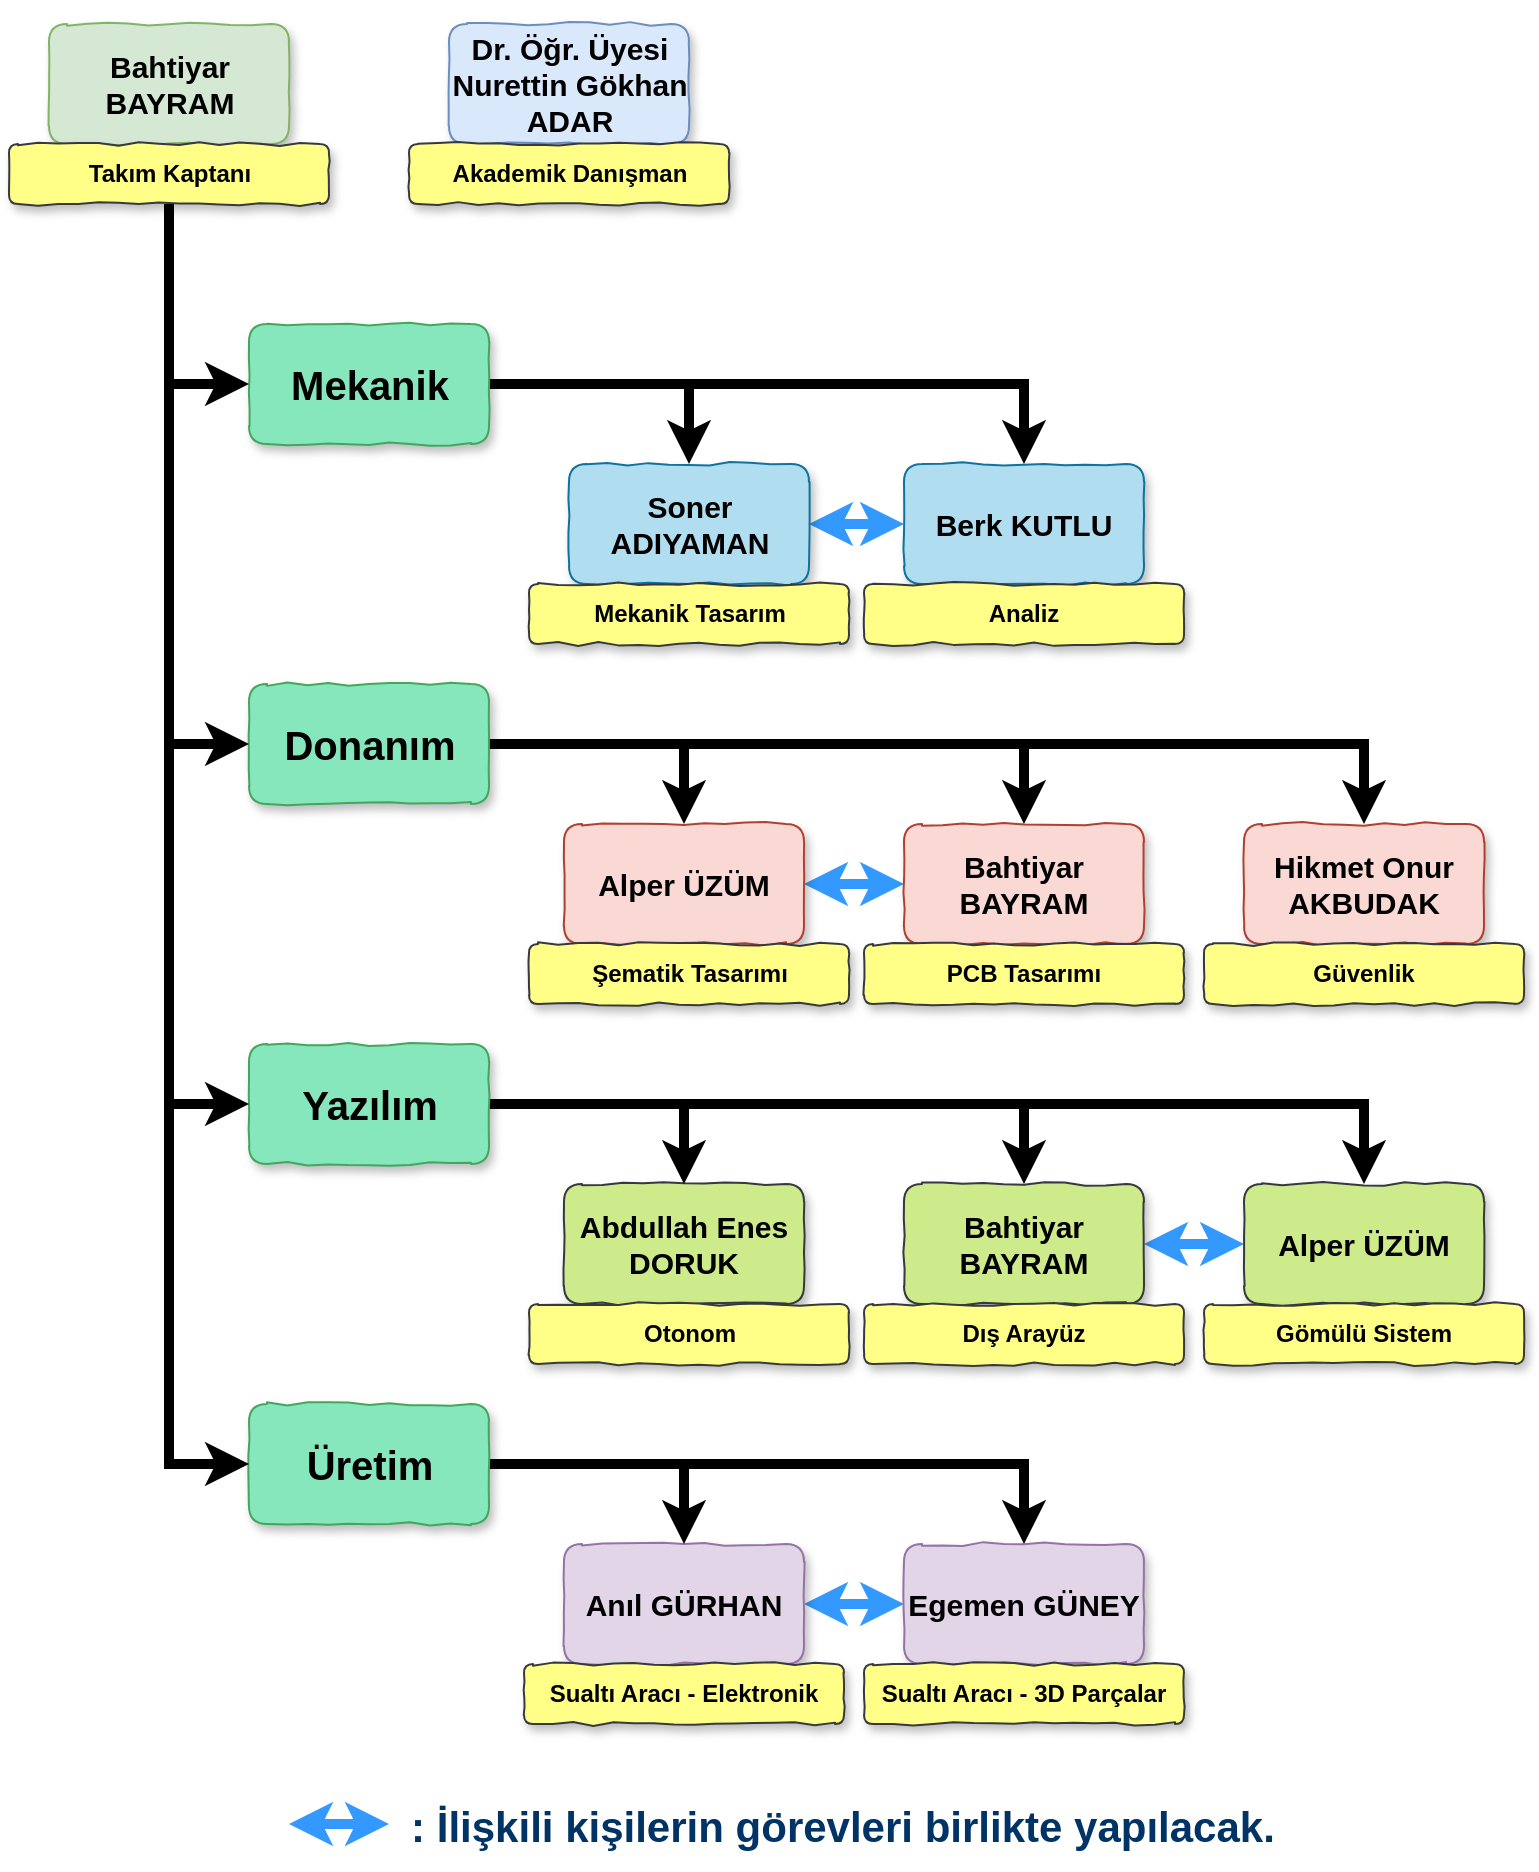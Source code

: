 <mxfile version="10.9.6" type="device"><diagram id="C1ubX1ayVTKRYVlZ-g-C" name="Page-1"><mxGraphModel dx="852" dy="496" grid="1" gridSize="10" guides="1" tooltips="1" connect="1" arrows="1" fold="1" page="1" pageScale="1" pageWidth="827" pageHeight="1169" math="0" shadow="0"><root><mxCell id="0"/><mxCell id="1" parent="0"/><mxCell id="Lnk-ViCKK-x3wCL_OROR-1" value="&lt;b&gt;&lt;font style=&quot;font-size: 15px&quot;&gt;Bahtiyar BAYRAM&lt;/font&gt;&lt;/b&gt;" style="rounded=1;whiteSpace=wrap;html=1;fillColor=#d5e8d4;strokeColor=#82b366;shadow=1;comic=1;" parent="1" vertex="1"><mxGeometry x="51.5" y="150" width="120" height="60" as="geometry"/></mxCell><mxCell id="Lnk-ViCKK-x3wCL_OROR-2" value="&lt;p style=&quot;font-size: 15px&quot;&gt;&lt;b&gt;&lt;span&gt;Dr. &lt;/span&gt;&lt;span&gt;Öğr&lt;/span&gt;&lt;span&gt;. Üyesi &lt;/span&gt;&lt;span&gt;Nurettin Gökhan ADAR&lt;/span&gt;&lt;/b&gt;&lt;/p&gt;" style="rounded=1;whiteSpace=wrap;html=1;fillColor=#dae8fc;strokeColor=#6c8ebf;shadow=1;comic=1;" parent="1" vertex="1"><mxGeometry x="251.5" y="150" width="120" height="60" as="geometry"/></mxCell><mxCell id="Lnk-ViCKK-x3wCL_OROR-83" value="" style="edgeStyle=orthogonalEdgeStyle;rounded=0;comic=0;orthogonalLoop=1;jettySize=auto;html=1;startArrow=classic;startFill=1;strokeWidth=5;strokeColor=#3399FF;fillColor=#647687;" parent="1" source="Lnk-ViCKK-x3wCL_OROR-24" target="Lnk-ViCKK-x3wCL_OROR-26" edge="1"><mxGeometry relative="1" as="geometry"/></mxCell><mxCell id="Lnk-ViCKK-x3wCL_OROR-24" value="&lt;p&gt;&lt;b&gt;&lt;font style=&quot;font-size: 15px&quot;&gt;Soner ADIYAMAN&lt;/font&gt;&lt;/b&gt;&lt;/p&gt;" style="rounded=1;whiteSpace=wrap;html=1;fillColor=#b1ddf0;strokeColor=#10739e;shadow=1;comic=1;" parent="1" vertex="1"><mxGeometry x="311.5" y="370" width="120" height="60" as="geometry"/></mxCell><mxCell id="Lnk-ViCKK-x3wCL_OROR-26" value="&lt;p&gt;&lt;b&gt;&lt;font style=&quot;font-size: 15px&quot;&gt;Berk KUTLU&lt;/font&gt;&lt;/b&gt;&lt;/p&gt;" style="rounded=1;whiteSpace=wrap;html=1;fillColor=#b1ddf0;strokeColor=#10739e;shadow=1;comic=1;" parent="1" vertex="1"><mxGeometry x="479" y="370" width="120" height="60" as="geometry"/></mxCell><mxCell id="Lnk-ViCKK-x3wCL_OROR-81" value="" style="edgeStyle=orthogonalEdgeStyle;rounded=0;comic=0;orthogonalLoop=1;jettySize=auto;html=1;startArrow=classic;startFill=1;strokeWidth=5;strokeColor=#3399FF;fillColor=#647687;" parent="1" source="Lnk-ViCKK-x3wCL_OROR-28" target="Lnk-ViCKK-x3wCL_OROR-33" edge="1"><mxGeometry relative="1" as="geometry"/></mxCell><mxCell id="Lnk-ViCKK-x3wCL_OROR-28" value="&lt;p&gt;&lt;b&gt;&lt;font style=&quot;font-size: 15px&quot;&gt;Alper ÜZÜM&lt;/font&gt;&lt;/b&gt;&lt;/p&gt;" style="rounded=1;whiteSpace=wrap;html=1;fillColor=#fad9d5;strokeColor=#ae4132;shadow=1;comic=1;" parent="1" vertex="1"><mxGeometry x="309" y="550" width="120" height="60" as="geometry"/></mxCell><mxCell id="Lnk-ViCKK-x3wCL_OROR-39" value="&lt;p&gt;&lt;b&gt;&lt;font style=&quot;font-size: 15px&quot;&gt;Abdullah Enes DORUK&lt;/font&gt;&lt;/b&gt;&lt;/p&gt;" style="rounded=1;whiteSpace=wrap;html=1;fillColor=#cdeb8b;strokeColor=#36393d;shadow=1;comic=1;" parent="1" vertex="1"><mxGeometry x="309" y="730" width="120" height="60" as="geometry"/></mxCell><mxCell id="Lnk-ViCKK-x3wCL_OROR-82" value="" style="edgeStyle=orthogonalEdgeStyle;rounded=0;comic=0;orthogonalLoop=1;jettySize=auto;html=1;startArrow=classic;startFill=1;strokeWidth=5;strokeColor=#3399FF;fillColor=#647687;" parent="1" source="Lnk-ViCKK-x3wCL_OROR-45" target="Lnk-ViCKK-x3wCL_OROR-47" edge="1"><mxGeometry relative="1" as="geometry"/></mxCell><mxCell id="Lnk-ViCKK-x3wCL_OROR-45" value="&lt;p&gt;&lt;b&gt;&lt;font style=&quot;font-size: 15px&quot;&gt;Anıl GÜRHAN&lt;/font&gt;&lt;/b&gt;&lt;/p&gt;" style="rounded=1;whiteSpace=wrap;html=1;fillColor=#e1d5e7;strokeColor=#9673a6;shadow=1;comic=1;" parent="1" vertex="1"><mxGeometry x="309" y="910" width="120" height="60" as="geometry"/></mxCell><mxCell id="Lnk-ViCKK-x3wCL_OROR-47" value="&lt;p&gt;&lt;b&gt;&lt;font style=&quot;font-size: 15px&quot;&gt;Egemen GÜNEY&lt;/font&gt;&lt;/b&gt;&lt;/p&gt;" style="rounded=1;whiteSpace=wrap;html=1;fillColor=#e1d5e7;strokeColor=#9673a6;shadow=1;comic=1;" parent="1" vertex="1"><mxGeometry x="479" y="910" width="120" height="60" as="geometry"/></mxCell><mxCell id="Lnk-ViCKK-x3wCL_OROR-80" value="" style="edgeStyle=orthogonalEdgeStyle;rounded=0;comic=0;orthogonalLoop=1;jettySize=auto;html=1;strokeWidth=5;startArrow=classic;startFill=1;strokeColor=#3399FF;fillColor=#647687;" parent="1" source="Lnk-ViCKK-x3wCL_OROR-41" target="Lnk-ViCKK-x3wCL_OROR-43" edge="1"><mxGeometry relative="1" as="geometry"/></mxCell><mxCell id="Lnk-ViCKK-x3wCL_OROR-41" value="&lt;p&gt;&lt;b&gt;&lt;font style=&quot;font-size: 15px&quot;&gt;Bahtiyar BAYRAM&lt;/font&gt;&lt;/b&gt;&lt;/p&gt;" style="rounded=1;whiteSpace=wrap;html=1;fillColor=#cdeb8b;strokeColor=#36393d;shadow=1;comic=1;" parent="1" vertex="1"><mxGeometry x="479" y="730" width="120" height="60" as="geometry"/></mxCell><mxCell id="Lnk-ViCKK-x3wCL_OROR-43" value="&lt;p&gt;&lt;b&gt;&lt;font style=&quot;font-size: 15px&quot;&gt;Alper ÜZÜM&lt;/font&gt;&lt;/b&gt;&lt;/p&gt;" style="rounded=1;whiteSpace=wrap;html=1;fillColor=#cdeb8b;strokeColor=#36393d;shadow=1;comic=1;" parent="1" vertex="1"><mxGeometry x="649" y="730" width="120" height="60" as="geometry"/></mxCell><mxCell id="Lnk-ViCKK-x3wCL_OROR-33" value="&lt;p&gt;&lt;b&gt;&lt;font style=&quot;font-size: 15px&quot;&gt;Bahtiyar BAYRAM&lt;/font&gt;&lt;/b&gt;&lt;/p&gt;" style="rounded=1;whiteSpace=wrap;html=1;fillColor=#fad9d5;strokeColor=#ae4132;shadow=1;comic=1;" parent="1" vertex="1"><mxGeometry x="479" y="550" width="120" height="60" as="geometry"/></mxCell><mxCell id="Lnk-ViCKK-x3wCL_OROR-35" value="&lt;p&gt;&lt;b&gt;&lt;font style=&quot;font-size: 15px&quot;&gt;Hikmet Onur AKBUDAK&lt;/font&gt;&lt;/b&gt;&lt;/p&gt;" style="rounded=1;whiteSpace=wrap;html=1;fillColor=#fad9d5;strokeColor=#ae4132;shadow=1;comic=1;" parent="1" vertex="1"><mxGeometry x="649" y="550" width="120" height="60" as="geometry"/></mxCell><mxCell id="Lnk-ViCKK-x3wCL_OROR-30" style="edgeStyle=orthogonalEdgeStyle;rounded=0;comic=0;orthogonalLoop=1;jettySize=auto;html=1;exitX=1;exitY=0.5;exitDx=0;exitDy=0;entryX=0.5;entryY=0;entryDx=0;entryDy=0;strokeWidth=5;" parent="1" source="Lnk-ViCKK-x3wCL_OROR-12" target="Lnk-ViCKK-x3wCL_OROR-24" edge="1"><mxGeometry relative="1" as="geometry"/></mxCell><mxCell id="Lnk-ViCKK-x3wCL_OROR-31" style="edgeStyle=orthogonalEdgeStyle;rounded=0;comic=0;orthogonalLoop=1;jettySize=auto;html=1;exitX=1;exitY=0.5;exitDx=0;exitDy=0;entryX=0.5;entryY=0;entryDx=0;entryDy=0;strokeWidth=5;" parent="1" source="Lnk-ViCKK-x3wCL_OROR-12" target="Lnk-ViCKK-x3wCL_OROR-26" edge="1"><mxGeometry relative="1" as="geometry"/></mxCell><mxCell id="Lnk-ViCKK-x3wCL_OROR-12" value="&lt;p&gt;&lt;b&gt;&lt;font style=&quot;font-size: 20px&quot;&gt;Mekanik&lt;/font&gt;&lt;/b&gt;&lt;/p&gt;" style="rounded=1;whiteSpace=wrap;html=1;fillColor=#86E7BD;strokeColor=#44A65E;shadow=1;comic=1;" parent="1" vertex="1"><mxGeometry x="151.5" y="300" width="120" height="60" as="geometry"/></mxCell><mxCell id="Lnk-ViCKK-x3wCL_OROR-32" style="edgeStyle=orthogonalEdgeStyle;rounded=0;comic=0;orthogonalLoop=1;jettySize=auto;html=1;exitX=1;exitY=0.5;exitDx=0;exitDy=0;entryX=0.5;entryY=0;entryDx=0;entryDy=0;strokeWidth=5;" parent="1" source="Lnk-ViCKK-x3wCL_OROR-15" target="Lnk-ViCKK-x3wCL_OROR-28" edge="1"><mxGeometry relative="1" as="geometry"/></mxCell><mxCell id="Lnk-ViCKK-x3wCL_OROR-37" style="edgeStyle=orthogonalEdgeStyle;rounded=0;comic=0;orthogonalLoop=1;jettySize=auto;html=1;exitX=1;exitY=0.5;exitDx=0;exitDy=0;entryX=0.5;entryY=0;entryDx=0;entryDy=0;strokeWidth=5;" parent="1" source="Lnk-ViCKK-x3wCL_OROR-15" target="Lnk-ViCKK-x3wCL_OROR-33" edge="1"><mxGeometry relative="1" as="geometry"/></mxCell><mxCell id="Lnk-ViCKK-x3wCL_OROR-38" style="edgeStyle=orthogonalEdgeStyle;rounded=0;comic=0;orthogonalLoop=1;jettySize=auto;html=1;exitX=1;exitY=0.5;exitDx=0;exitDy=0;entryX=0.5;entryY=0;entryDx=0;entryDy=0;strokeWidth=5;" parent="1" source="Lnk-ViCKK-x3wCL_OROR-15" target="Lnk-ViCKK-x3wCL_OROR-35" edge="1"><mxGeometry relative="1" as="geometry"/></mxCell><mxCell id="Lnk-ViCKK-x3wCL_OROR-15" value="&lt;p&gt;&lt;b&gt;&lt;font style=&quot;font-size: 20px&quot;&gt;Donanım&lt;/font&gt;&lt;/b&gt;&lt;/p&gt;" style="rounded=1;whiteSpace=wrap;html=1;fillColor=#86E7BD;strokeColor=#44A65E;shadow=1;comic=1;fontColor=#000000;" parent="1" vertex="1"><mxGeometry x="151.5" y="480" width="120" height="60" as="geometry"/></mxCell><mxCell id="Lnk-ViCKK-x3wCL_OROR-51" style="edgeStyle=orthogonalEdgeStyle;rounded=0;comic=0;orthogonalLoop=1;jettySize=auto;html=1;exitX=1;exitY=0.5;exitDx=0;exitDy=0;entryX=0.5;entryY=0;entryDx=0;entryDy=0;strokeWidth=5;" parent="1" source="Lnk-ViCKK-x3wCL_OROR-17" target="Lnk-ViCKK-x3wCL_OROR-39" edge="1"><mxGeometry relative="1" as="geometry"/></mxCell><mxCell id="Lnk-ViCKK-x3wCL_OROR-52" style="edgeStyle=orthogonalEdgeStyle;rounded=0;comic=0;orthogonalLoop=1;jettySize=auto;html=1;exitX=1;exitY=0.5;exitDx=0;exitDy=0;entryX=0.5;entryY=0;entryDx=0;entryDy=0;strokeWidth=5;" parent="1" source="Lnk-ViCKK-x3wCL_OROR-17" target="Lnk-ViCKK-x3wCL_OROR-41" edge="1"><mxGeometry relative="1" as="geometry"/></mxCell><mxCell id="Lnk-ViCKK-x3wCL_OROR-53" style="edgeStyle=orthogonalEdgeStyle;rounded=0;comic=0;orthogonalLoop=1;jettySize=auto;html=1;exitX=1;exitY=0.5;exitDx=0;exitDy=0;entryX=0.5;entryY=0;entryDx=0;entryDy=0;strokeWidth=5;" parent="1" source="Lnk-ViCKK-x3wCL_OROR-17" target="Lnk-ViCKK-x3wCL_OROR-43" edge="1"><mxGeometry relative="1" as="geometry"/></mxCell><mxCell id="Lnk-ViCKK-x3wCL_OROR-17" value="&lt;p&gt;&lt;b&gt;&lt;font style=&quot;font-size: 20px&quot;&gt;Yazılım&lt;/font&gt;&lt;/b&gt;&lt;/p&gt;" style="rounded=1;whiteSpace=wrap;html=1;fillColor=#86E7BD;strokeColor=#44A65E;shadow=1;comic=1;fontColor=#000000;" parent="1" vertex="1"><mxGeometry x="151.5" y="660" width="120" height="60" as="geometry"/></mxCell><mxCell id="Lnk-ViCKK-x3wCL_OROR-49" style="edgeStyle=orthogonalEdgeStyle;rounded=0;comic=0;orthogonalLoop=1;jettySize=auto;html=1;exitX=1;exitY=0.5;exitDx=0;exitDy=0;entryX=0.5;entryY=0;entryDx=0;entryDy=0;strokeWidth=5;" parent="1" source="Lnk-ViCKK-x3wCL_OROR-19" target="Lnk-ViCKK-x3wCL_OROR-45" edge="1"><mxGeometry relative="1" as="geometry"/></mxCell><mxCell id="Lnk-ViCKK-x3wCL_OROR-50" style="edgeStyle=orthogonalEdgeStyle;rounded=0;comic=0;orthogonalLoop=1;jettySize=auto;html=1;exitX=1;exitY=0.5;exitDx=0;exitDy=0;entryX=0.5;entryY=0;entryDx=0;entryDy=0;strokeWidth=5;" parent="1" source="Lnk-ViCKK-x3wCL_OROR-19" target="Lnk-ViCKK-x3wCL_OROR-47" edge="1"><mxGeometry relative="1" as="geometry"/></mxCell><mxCell id="Lnk-ViCKK-x3wCL_OROR-19" value="&lt;p&gt;&lt;b&gt;&lt;font style=&quot;font-size: 20px&quot;&gt;Üretim&lt;/font&gt;&lt;/b&gt;&lt;/p&gt;" style="rounded=1;whiteSpace=wrap;html=1;fillColor=#86E7BD;strokeColor=#44A65E;shadow=1;comic=1;fontColor=#000000;" parent="1" vertex="1"><mxGeometry x="151.5" y="840" width="120" height="60" as="geometry"/></mxCell><mxCell id="Lnk-ViCKK-x3wCL_OROR-4" value="&lt;b&gt;Akademik Danışman&lt;/b&gt;" style="rounded=1;whiteSpace=wrap;html=1;shadow=1;comic=1;fillColor=#ffff88;perimeterSpacing=0;glass=0;strokeColor=#36393d;" parent="1" vertex="1"><mxGeometry x="231.5" y="210" width="160" height="30" as="geometry"/></mxCell><mxCell id="Lnk-ViCKK-x3wCL_OROR-58" value="&lt;b&gt;Mekanik Tasarım&lt;/b&gt;" style="rounded=1;whiteSpace=wrap;html=1;shadow=1;comic=1;fillColor=#ffff88;perimeterSpacing=0;glass=0;strokeColor=#36393d;" parent="1" vertex="1"><mxGeometry x="291.5" y="430" width="160" height="30" as="geometry"/></mxCell><mxCell id="Lnk-ViCKK-x3wCL_OROR-60" value="&lt;b&gt;Analiz&lt;/b&gt;" style="rounded=1;whiteSpace=wrap;html=1;shadow=1;comic=1;fillColor=#ffff88;perimeterSpacing=0;glass=0;strokeColor=#36393d;" parent="1" vertex="1"><mxGeometry x="459" y="430" width="160" height="30" as="geometry"/></mxCell><mxCell id="Lnk-ViCKK-x3wCL_OROR-62" value="&lt;b&gt;Şematik Tasarımı&lt;/b&gt;" style="rounded=1;whiteSpace=wrap;html=1;shadow=1;comic=1;fillColor=#ffff88;perimeterSpacing=0;glass=0;strokeColor=#36393d;" parent="1" vertex="1"><mxGeometry x="291.5" y="610" width="160" height="30" as="geometry"/></mxCell><mxCell id="Lnk-ViCKK-x3wCL_OROR-64" value="&lt;b&gt;PCB Tasarımı&lt;/b&gt;&lt;br&gt;" style="rounded=1;whiteSpace=wrap;html=1;shadow=1;comic=1;fillColor=#ffff88;perimeterSpacing=0;glass=0;strokeColor=#36393d;" parent="1" vertex="1"><mxGeometry x="459" y="610" width="160" height="30" as="geometry"/></mxCell><mxCell id="Lnk-ViCKK-x3wCL_OROR-66" value="&lt;b&gt;Güvenlik&lt;/b&gt;" style="rounded=1;whiteSpace=wrap;html=1;shadow=1;comic=1;fillColor=#ffff88;perimeterSpacing=0;glass=0;strokeColor=#36393d;" parent="1" vertex="1"><mxGeometry x="629" y="610" width="160" height="30" as="geometry"/></mxCell><mxCell id="Lnk-ViCKK-x3wCL_OROR-68" value="&lt;b&gt;Otonom&lt;/b&gt;" style="rounded=1;whiteSpace=wrap;html=1;shadow=1;comic=1;fillColor=#ffff88;perimeterSpacing=0;glass=0;strokeColor=#36393d;" parent="1" vertex="1"><mxGeometry x="291.5" y="790" width="160" height="30" as="geometry"/></mxCell><mxCell id="Lnk-ViCKK-x3wCL_OROR-74" value="&lt;b&gt;Sualtı Aracı - Elektronik&lt;/b&gt;" style="rounded=1;whiteSpace=wrap;html=1;shadow=1;comic=1;fillColor=#ffff88;perimeterSpacing=0;glass=0;strokeColor=#36393d;" parent="1" vertex="1"><mxGeometry x="289" y="970" width="160" height="30" as="geometry"/></mxCell><mxCell id="Lnk-ViCKK-x3wCL_OROR-76" value="&lt;b&gt;Sualtı Aracı - 3D Parçalar&lt;/b&gt;" style="rounded=1;whiteSpace=wrap;html=1;shadow=1;comic=1;fillColor=#ffff88;perimeterSpacing=0;glass=0;strokeColor=#36393d;" parent="1" vertex="1"><mxGeometry x="459" y="970" width="160" height="30" as="geometry"/></mxCell><mxCell id="Lnk-ViCKK-x3wCL_OROR-70" value="&lt;b&gt;Dış Arayüz&lt;/b&gt;" style="rounded=1;whiteSpace=wrap;html=1;shadow=1;comic=1;fillColor=#ffff88;perimeterSpacing=0;glass=0;strokeColor=#36393d;" parent="1" vertex="1"><mxGeometry x="459" y="790" width="160" height="30" as="geometry"/></mxCell><mxCell id="Lnk-ViCKK-x3wCL_OROR-72" value="&lt;b&gt;Gömülü Sistem&lt;/b&gt;&lt;br&gt;" style="rounded=1;whiteSpace=wrap;html=1;shadow=1;comic=1;fillColor=#ffff88;perimeterSpacing=0;glass=0;strokeColor=#36393d;" parent="1" vertex="1"><mxGeometry x="629" y="790" width="160" height="30" as="geometry"/></mxCell><mxCell id="Lnk-ViCKK-x3wCL_OROR-14" style="edgeStyle=orthogonalEdgeStyle;rounded=0;orthogonalLoop=1;jettySize=auto;html=1;exitX=0.5;exitY=1;exitDx=0;exitDy=0;entryX=0;entryY=0.5;entryDx=0;entryDy=0;strokeWidth=5;comic=0;" parent="1" source="Lnk-ViCKK-x3wCL_OROR-10" target="Lnk-ViCKK-x3wCL_OROR-12" edge="1"><mxGeometry relative="1" as="geometry"/></mxCell><mxCell id="Lnk-ViCKK-x3wCL_OROR-21" style="edgeStyle=orthogonalEdgeStyle;rounded=0;orthogonalLoop=1;jettySize=auto;html=1;exitX=0.5;exitY=1;exitDx=0;exitDy=0;entryX=0;entryY=0.5;entryDx=0;entryDy=0;strokeWidth=5;comic=0;" parent="1" source="Lnk-ViCKK-x3wCL_OROR-10" target="Lnk-ViCKK-x3wCL_OROR-15" edge="1"><mxGeometry relative="1" as="geometry"/></mxCell><mxCell id="Lnk-ViCKK-x3wCL_OROR-22" style="edgeStyle=orthogonalEdgeStyle;rounded=0;orthogonalLoop=1;jettySize=auto;html=1;exitX=0.5;exitY=1;exitDx=0;exitDy=0;entryX=0;entryY=0.5;entryDx=0;entryDy=0;strokeWidth=5;comic=0;" parent="1" source="Lnk-ViCKK-x3wCL_OROR-10" target="Lnk-ViCKK-x3wCL_OROR-17" edge="1"><mxGeometry relative="1" as="geometry"/></mxCell><mxCell id="Lnk-ViCKK-x3wCL_OROR-23" style="edgeStyle=orthogonalEdgeStyle;rounded=0;orthogonalLoop=1;jettySize=auto;html=1;exitX=0.5;exitY=1;exitDx=0;exitDy=0;entryX=0;entryY=0.5;entryDx=0;entryDy=0;strokeWidth=5;comic=0;" parent="1" source="Lnk-ViCKK-x3wCL_OROR-10" target="Lnk-ViCKK-x3wCL_OROR-19" edge="1"><mxGeometry relative="1" as="geometry"/></mxCell><mxCell id="Lnk-ViCKK-x3wCL_OROR-10" value="&lt;b&gt;Takım Kaptanı&lt;/b&gt;" style="rounded=1;whiteSpace=wrap;html=1;shadow=1;comic=1;fillColor=#ffff88;perimeterSpacing=0;glass=0;strokeColor=#36393d;" parent="1" vertex="1"><mxGeometry x="31.5" y="210" width="160" height="30" as="geometry"/></mxCell><mxCell id="Lnk-ViCKK-x3wCL_OROR-84" value="" style="edgeStyle=orthogonalEdgeStyle;rounded=0;comic=0;orthogonalLoop=1;jettySize=auto;html=1;startArrow=classic;startFill=1;strokeWidth=5;fillColor=#647687;strokeColor=#3399FF;" parent="1" edge="1"><mxGeometry relative="1" as="geometry"><mxPoint x="171.5" y="1050" as="sourcePoint"/><mxPoint x="221.5" y="1050" as="targetPoint"/></mxGeometry></mxCell><mxCell id="Lnk-ViCKK-x3wCL_OROR-85" value="&lt;b style=&quot;font-size: 21px&quot;&gt;&lt;font color=&quot;#003366&quot;&gt;&lt;font style=&quot;font-size: 21px&quot;&gt;: İlişkili kişilerin görevleri birlikte yapıl&lt;/font&gt;&lt;font style=&quot;font-size: 21px&quot;&gt;acak.&lt;/font&gt;&lt;/font&gt;&lt;/b&gt;" style="text;html=1;strokeColor=none;fillColor=none;align=center;verticalAlign=middle;whiteSpace=wrap;rounded=0;shadow=1;glass=0;comic=1;" parent="1" vertex="1"><mxGeometry x="227" y="1036" width="443" height="30" as="geometry"/></mxCell></root></mxGraphModel></diagram></mxfile>